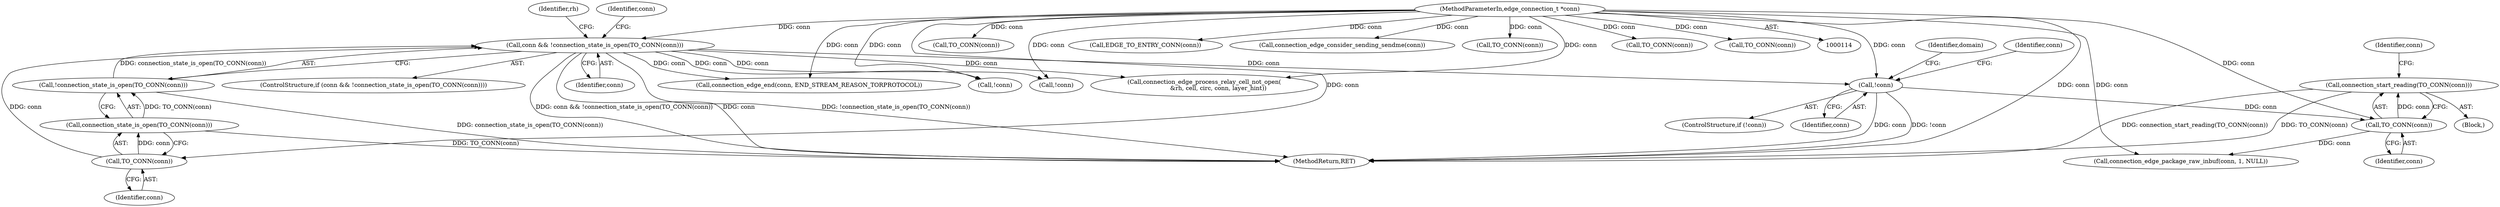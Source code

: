 digraph "0_tor_56a7c5bc15e0447203a491c1ee37de9939ad1dcd@API" {
"1000953" [label="(Call,connection_start_reading(TO_CONN(conn)))"];
"1000954" [label="(Call,TO_CONN(conn))"];
"1000925" [label="(Call,!conn)"];
"1000205" [label="(Call,conn && !connection_state_is_open(TO_CONN(conn)))"];
"1000209" [label="(Call,TO_CONN(conn))"];
"1000117" [label="(MethodParameterIn,edge_connection_t *conn)"];
"1000207" [label="(Call,!connection_state_is_open(TO_CONN(conn)))"];
"1000208" [label="(Call,connection_state_is_open(TO_CONN(conn)))"];
"1000208" [label="(Call,connection_state_is_open(TO_CONN(conn)))"];
"1000210" [label="(Identifier,conn)"];
"1001064" [label="(MethodReturn,RET)"];
"1000249" [label="(Call,connection_edge_process_relay_cell_not_open(\n               &rh, cell, circ, conn, layer_hint))"];
"1000379" [label="(Call,connection_edge_end(conn, END_STREAM_REASON_TORPROTOCOL))"];
"1000953" [label="(Call,connection_start_reading(TO_CONN(conn)))"];
"1000925" [label="(Call,!conn)"];
"1000206" [label="(Identifier,conn)"];
"1000207" [label="(Call,!connection_state_is_open(TO_CONN(conn)))"];
"1000383" [label="(Call,TO_CONN(conn))"];
"1000403" [label="(Call,!conn)"];
"1000924" [label="(ControlStructure,if (!conn))"];
"1000204" [label="(ControlStructure,if (conn && !connection_state_is_open(TO_CONN(conn))))"];
"1000929" [label="(Identifier,domain)"];
"1000258" [label="(Identifier,rh)"];
"1000205" [label="(Call,conn && !connection_state_is_open(TO_CONN(conn)))"];
"1000926" [label="(Identifier,conn)"];
"1000954" [label="(Call,TO_CONN(conn))"];
"1000958" [label="(Call,connection_edge_package_raw_inbuf(conn, 1, NULL))"];
"1000260" [label="(Block,)"];
"1000955" [label="(Identifier,conn)"];
"1000494" [label="(Call,EDGE_TO_ENTRY_CONN(conn))"];
"1000209" [label="(Call,TO_CONN(conn))"];
"1000959" [label="(Identifier,conn)"];
"1000117" [label="(MethodParameterIn,edge_connection_t *conn)"];
"1000451" [label="(Call,connection_edge_consider_sending_sendme(conn))"];
"1000472" [label="(Call,!conn)"];
"1000536" [label="(Call,TO_CONN(conn))"];
"1000445" [label="(Call,TO_CONN(conn))"];
"1000938" [label="(Identifier,conn)"];
"1000965" [label="(Call,TO_CONN(conn))"];
"1000217" [label="(Identifier,conn)"];
"1000953" -> "1000260"  [label="AST: "];
"1000953" -> "1000954"  [label="CFG: "];
"1000954" -> "1000953"  [label="AST: "];
"1000959" -> "1000953"  [label="CFG: "];
"1000953" -> "1001064"  [label="DDG: connection_start_reading(TO_CONN(conn))"];
"1000953" -> "1001064"  [label="DDG: TO_CONN(conn)"];
"1000954" -> "1000953"  [label="DDG: conn"];
"1000954" -> "1000955"  [label="CFG: "];
"1000955" -> "1000954"  [label="AST: "];
"1000925" -> "1000954"  [label="DDG: conn"];
"1000117" -> "1000954"  [label="DDG: conn"];
"1000954" -> "1000958"  [label="DDG: conn"];
"1000925" -> "1000924"  [label="AST: "];
"1000925" -> "1000926"  [label="CFG: "];
"1000926" -> "1000925"  [label="AST: "];
"1000929" -> "1000925"  [label="CFG: "];
"1000938" -> "1000925"  [label="CFG: "];
"1000925" -> "1001064"  [label="DDG: conn"];
"1000925" -> "1001064"  [label="DDG: !conn"];
"1000205" -> "1000925"  [label="DDG: conn"];
"1000117" -> "1000925"  [label="DDG: conn"];
"1000205" -> "1000204"  [label="AST: "];
"1000205" -> "1000206"  [label="CFG: "];
"1000205" -> "1000207"  [label="CFG: "];
"1000206" -> "1000205"  [label="AST: "];
"1000207" -> "1000205"  [label="AST: "];
"1000217" -> "1000205"  [label="CFG: "];
"1000258" -> "1000205"  [label="CFG: "];
"1000205" -> "1001064"  [label="DDG: conn"];
"1000205" -> "1001064"  [label="DDG: !connection_state_is_open(TO_CONN(conn))"];
"1000205" -> "1001064"  [label="DDG: conn && !connection_state_is_open(TO_CONN(conn))"];
"1000209" -> "1000205"  [label="DDG: conn"];
"1000117" -> "1000205"  [label="DDG: conn"];
"1000207" -> "1000205"  [label="DDG: connection_state_is_open(TO_CONN(conn))"];
"1000205" -> "1000249"  [label="DDG: conn"];
"1000205" -> "1000379"  [label="DDG: conn"];
"1000205" -> "1000403"  [label="DDG: conn"];
"1000205" -> "1000472"  [label="DDG: conn"];
"1000209" -> "1000208"  [label="AST: "];
"1000209" -> "1000210"  [label="CFG: "];
"1000210" -> "1000209"  [label="AST: "];
"1000208" -> "1000209"  [label="CFG: "];
"1000209" -> "1000208"  [label="DDG: conn"];
"1000117" -> "1000209"  [label="DDG: conn"];
"1000117" -> "1000114"  [label="AST: "];
"1000117" -> "1001064"  [label="DDG: conn"];
"1000117" -> "1000249"  [label="DDG: conn"];
"1000117" -> "1000379"  [label="DDG: conn"];
"1000117" -> "1000383"  [label="DDG: conn"];
"1000117" -> "1000403"  [label="DDG: conn"];
"1000117" -> "1000445"  [label="DDG: conn"];
"1000117" -> "1000451"  [label="DDG: conn"];
"1000117" -> "1000472"  [label="DDG: conn"];
"1000117" -> "1000494"  [label="DDG: conn"];
"1000117" -> "1000536"  [label="DDG: conn"];
"1000117" -> "1000958"  [label="DDG: conn"];
"1000117" -> "1000965"  [label="DDG: conn"];
"1000207" -> "1000208"  [label="CFG: "];
"1000208" -> "1000207"  [label="AST: "];
"1000207" -> "1001064"  [label="DDG: connection_state_is_open(TO_CONN(conn))"];
"1000208" -> "1000207"  [label="DDG: TO_CONN(conn)"];
"1000208" -> "1001064"  [label="DDG: TO_CONN(conn)"];
}
